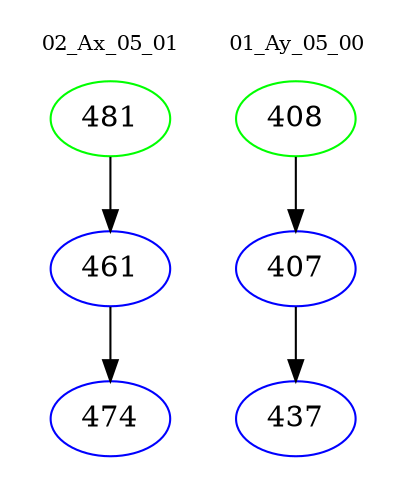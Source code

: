 digraph{
subgraph cluster_0 {
color = white
label = "02_Ax_05_01";
fontsize=10;
T0_481 [label="481", color="green"]
T0_481 -> T0_461 [color="black"]
T0_461 [label="461", color="blue"]
T0_461 -> T0_474 [color="black"]
T0_474 [label="474", color="blue"]
}
subgraph cluster_1 {
color = white
label = "01_Ay_05_00";
fontsize=10;
T1_408 [label="408", color="green"]
T1_408 -> T1_407 [color="black"]
T1_407 [label="407", color="blue"]
T1_407 -> T1_437 [color="black"]
T1_437 [label="437", color="blue"]
}
}

